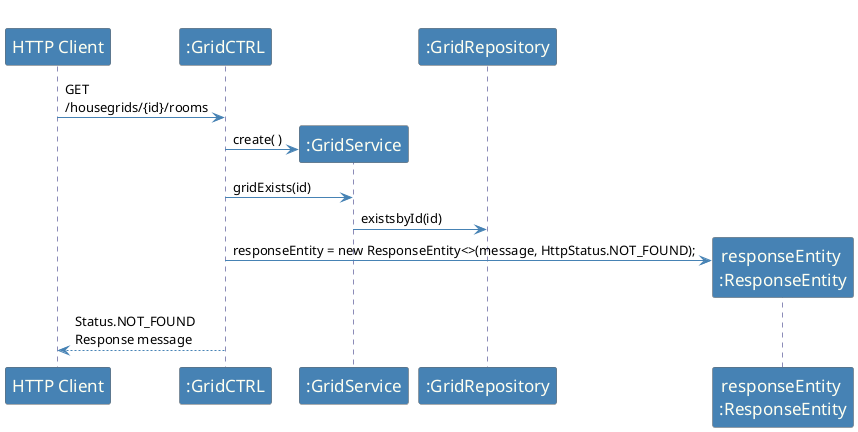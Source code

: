 @startuml

skinparam sequence {
	ArrowColor SteelBlue
	ActorBorderColor Dimgray
	LifeLineBorderColor MidnightBlue
	LifeLineBackgroundColor #A9DCDF

	ParticipantBorderColor Dimgray
	ParticipantBackgroundColor SteelBlue
	ParticipantFontName Calibri Bold
	ParticipantFontSize 17
	ParticipantFontColor Ivory

	ActorBackgroundColor SteelBlue
	ActorFontColor MidnightBlue
	ActorFontSize 17
	ActorFontName Aapex
}

skinparam note {
BorderColor SteelBlue
}

"HTTP Client" -> ":GridCTRL": GET \n/housegrids/{id}/rooms

create ":GridService"
":GridCTRL" -> ":GridService" : create( )
":GridCTRL" -> ":GridService" : gridExists(id)

":GridService" -> ":GridRepository" : existsbyId(id)

create "responseEntity \n:ResponseEntity"
":GridCTRL" ->  "responseEntity \n:ResponseEntity": responseEntity = new ResponseEntity<>(message, HttpStatus.NOT_FOUND);

":GridCTRL" --> "HTTP Client" : Status.NOT_FOUND \nResponse message
@enduml